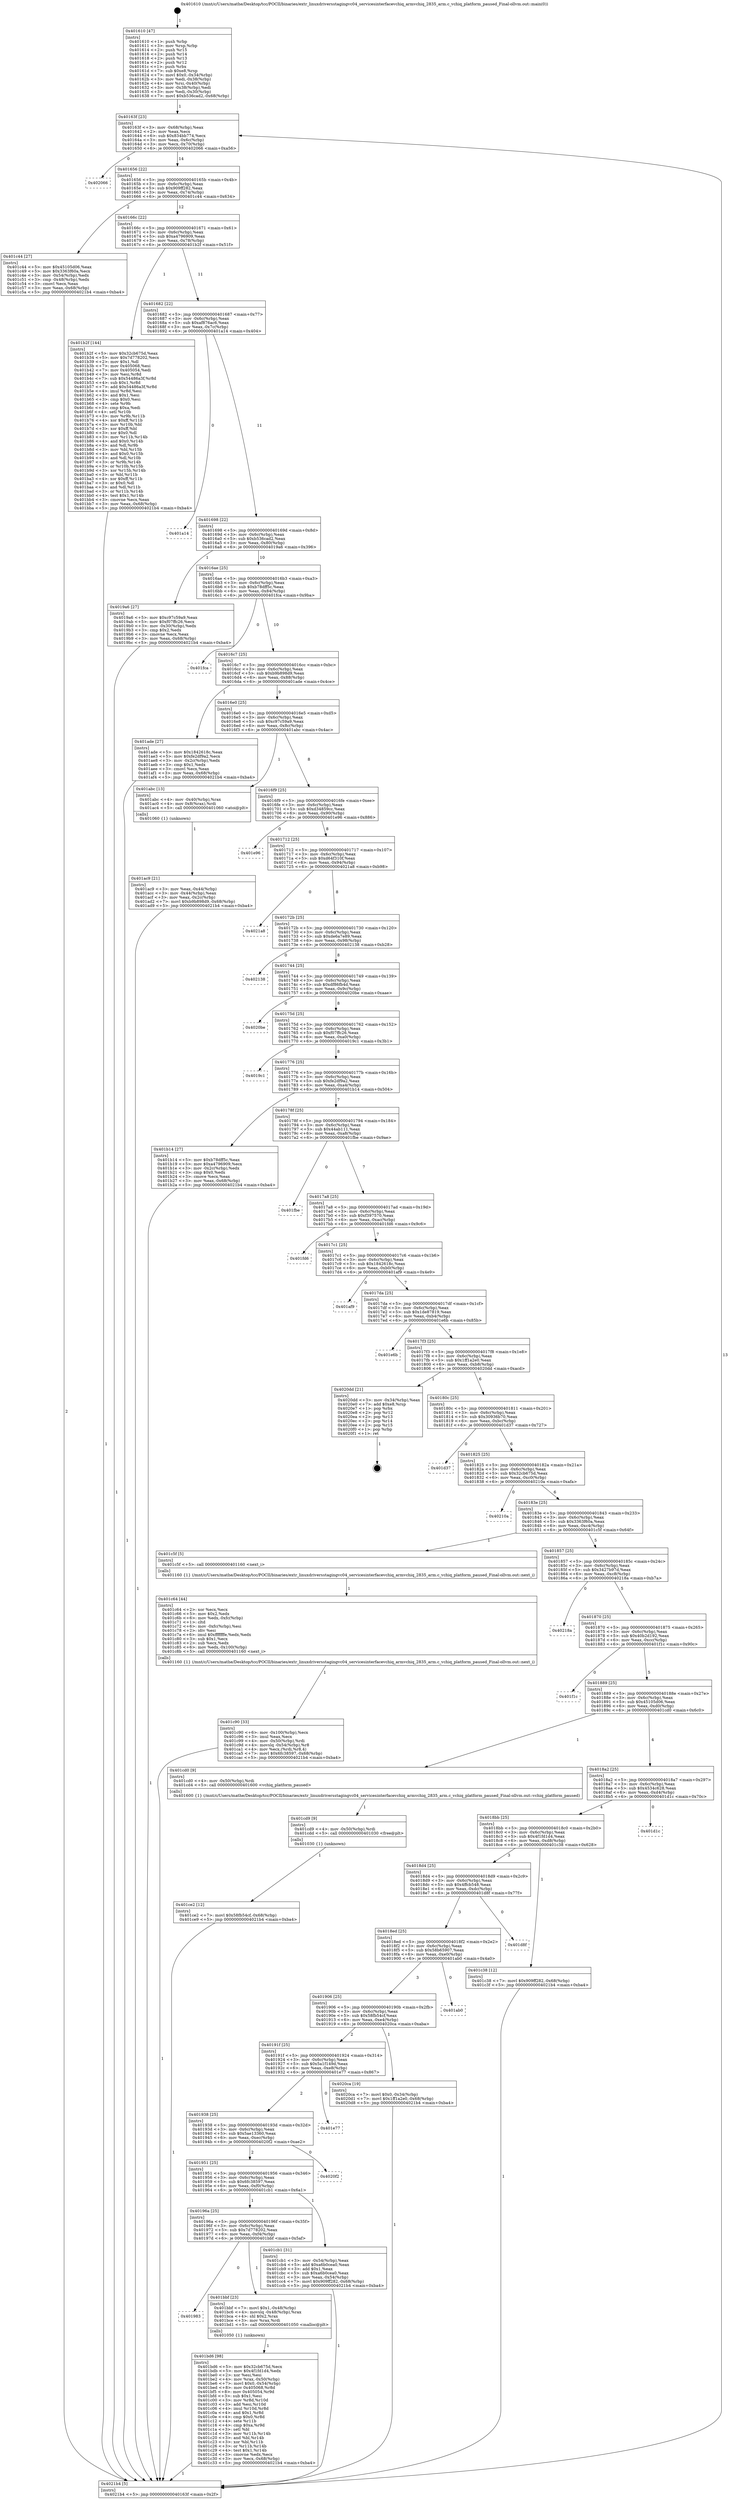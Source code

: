 digraph "0x401610" {
  label = "0x401610 (/mnt/c/Users/mathe/Desktop/tcc/POCII/binaries/extr_linuxdriversstagingvc04_servicesinterfacevchiq_armvchiq_2835_arm.c_vchiq_platform_paused_Final-ollvm.out::main(0))"
  labelloc = "t"
  node[shape=record]

  Entry [label="",width=0.3,height=0.3,shape=circle,fillcolor=black,style=filled]
  "0x40163f" [label="{
     0x40163f [23]\l
     | [instrs]\l
     &nbsp;&nbsp;0x40163f \<+3\>: mov -0x68(%rbp),%eax\l
     &nbsp;&nbsp;0x401642 \<+2\>: mov %eax,%ecx\l
     &nbsp;&nbsp;0x401644 \<+6\>: sub $0x834bb774,%ecx\l
     &nbsp;&nbsp;0x40164a \<+3\>: mov %eax,-0x6c(%rbp)\l
     &nbsp;&nbsp;0x40164d \<+3\>: mov %ecx,-0x70(%rbp)\l
     &nbsp;&nbsp;0x401650 \<+6\>: je 0000000000402066 \<main+0xa56\>\l
  }"]
  "0x402066" [label="{
     0x402066\l
  }", style=dashed]
  "0x401656" [label="{
     0x401656 [22]\l
     | [instrs]\l
     &nbsp;&nbsp;0x401656 \<+5\>: jmp 000000000040165b \<main+0x4b\>\l
     &nbsp;&nbsp;0x40165b \<+3\>: mov -0x6c(%rbp),%eax\l
     &nbsp;&nbsp;0x40165e \<+5\>: sub $0x909ff282,%eax\l
     &nbsp;&nbsp;0x401663 \<+3\>: mov %eax,-0x74(%rbp)\l
     &nbsp;&nbsp;0x401666 \<+6\>: je 0000000000401c44 \<main+0x634\>\l
  }"]
  Exit [label="",width=0.3,height=0.3,shape=circle,fillcolor=black,style=filled,peripheries=2]
  "0x401c44" [label="{
     0x401c44 [27]\l
     | [instrs]\l
     &nbsp;&nbsp;0x401c44 \<+5\>: mov $0x45105d06,%eax\l
     &nbsp;&nbsp;0x401c49 \<+5\>: mov $0x3363f60a,%ecx\l
     &nbsp;&nbsp;0x401c4e \<+3\>: mov -0x54(%rbp),%edx\l
     &nbsp;&nbsp;0x401c51 \<+3\>: cmp -0x48(%rbp),%edx\l
     &nbsp;&nbsp;0x401c54 \<+3\>: cmovl %ecx,%eax\l
     &nbsp;&nbsp;0x401c57 \<+3\>: mov %eax,-0x68(%rbp)\l
     &nbsp;&nbsp;0x401c5a \<+5\>: jmp 00000000004021b4 \<main+0xba4\>\l
  }"]
  "0x40166c" [label="{
     0x40166c [22]\l
     | [instrs]\l
     &nbsp;&nbsp;0x40166c \<+5\>: jmp 0000000000401671 \<main+0x61\>\l
     &nbsp;&nbsp;0x401671 \<+3\>: mov -0x6c(%rbp),%eax\l
     &nbsp;&nbsp;0x401674 \<+5\>: sub $0xa4796909,%eax\l
     &nbsp;&nbsp;0x401679 \<+3\>: mov %eax,-0x78(%rbp)\l
     &nbsp;&nbsp;0x40167c \<+6\>: je 0000000000401b2f \<main+0x51f\>\l
  }"]
  "0x401ce2" [label="{
     0x401ce2 [12]\l
     | [instrs]\l
     &nbsp;&nbsp;0x401ce2 \<+7\>: movl $0x58fb54cf,-0x68(%rbp)\l
     &nbsp;&nbsp;0x401ce9 \<+5\>: jmp 00000000004021b4 \<main+0xba4\>\l
  }"]
  "0x401b2f" [label="{
     0x401b2f [144]\l
     | [instrs]\l
     &nbsp;&nbsp;0x401b2f \<+5\>: mov $0x32cb675d,%eax\l
     &nbsp;&nbsp;0x401b34 \<+5\>: mov $0x7d778202,%ecx\l
     &nbsp;&nbsp;0x401b39 \<+2\>: mov $0x1,%dl\l
     &nbsp;&nbsp;0x401b3b \<+7\>: mov 0x405068,%esi\l
     &nbsp;&nbsp;0x401b42 \<+7\>: mov 0x405054,%edi\l
     &nbsp;&nbsp;0x401b49 \<+3\>: mov %esi,%r8d\l
     &nbsp;&nbsp;0x401b4c \<+7\>: sub $0x54486a3f,%r8d\l
     &nbsp;&nbsp;0x401b53 \<+4\>: sub $0x1,%r8d\l
     &nbsp;&nbsp;0x401b57 \<+7\>: add $0x54486a3f,%r8d\l
     &nbsp;&nbsp;0x401b5e \<+4\>: imul %r8d,%esi\l
     &nbsp;&nbsp;0x401b62 \<+3\>: and $0x1,%esi\l
     &nbsp;&nbsp;0x401b65 \<+3\>: cmp $0x0,%esi\l
     &nbsp;&nbsp;0x401b68 \<+4\>: sete %r9b\l
     &nbsp;&nbsp;0x401b6c \<+3\>: cmp $0xa,%edi\l
     &nbsp;&nbsp;0x401b6f \<+4\>: setl %r10b\l
     &nbsp;&nbsp;0x401b73 \<+3\>: mov %r9b,%r11b\l
     &nbsp;&nbsp;0x401b76 \<+4\>: xor $0xff,%r11b\l
     &nbsp;&nbsp;0x401b7a \<+3\>: mov %r10b,%bl\l
     &nbsp;&nbsp;0x401b7d \<+3\>: xor $0xff,%bl\l
     &nbsp;&nbsp;0x401b80 \<+3\>: xor $0x0,%dl\l
     &nbsp;&nbsp;0x401b83 \<+3\>: mov %r11b,%r14b\l
     &nbsp;&nbsp;0x401b86 \<+4\>: and $0x0,%r14b\l
     &nbsp;&nbsp;0x401b8a \<+3\>: and %dl,%r9b\l
     &nbsp;&nbsp;0x401b8d \<+3\>: mov %bl,%r15b\l
     &nbsp;&nbsp;0x401b90 \<+4\>: and $0x0,%r15b\l
     &nbsp;&nbsp;0x401b94 \<+3\>: and %dl,%r10b\l
     &nbsp;&nbsp;0x401b97 \<+3\>: or %r9b,%r14b\l
     &nbsp;&nbsp;0x401b9a \<+3\>: or %r10b,%r15b\l
     &nbsp;&nbsp;0x401b9d \<+3\>: xor %r15b,%r14b\l
     &nbsp;&nbsp;0x401ba0 \<+3\>: or %bl,%r11b\l
     &nbsp;&nbsp;0x401ba3 \<+4\>: xor $0xff,%r11b\l
     &nbsp;&nbsp;0x401ba7 \<+3\>: or $0x0,%dl\l
     &nbsp;&nbsp;0x401baa \<+3\>: and %dl,%r11b\l
     &nbsp;&nbsp;0x401bad \<+3\>: or %r11b,%r14b\l
     &nbsp;&nbsp;0x401bb0 \<+4\>: test $0x1,%r14b\l
     &nbsp;&nbsp;0x401bb4 \<+3\>: cmovne %ecx,%eax\l
     &nbsp;&nbsp;0x401bb7 \<+3\>: mov %eax,-0x68(%rbp)\l
     &nbsp;&nbsp;0x401bba \<+5\>: jmp 00000000004021b4 \<main+0xba4\>\l
  }"]
  "0x401682" [label="{
     0x401682 [22]\l
     | [instrs]\l
     &nbsp;&nbsp;0x401682 \<+5\>: jmp 0000000000401687 \<main+0x77\>\l
     &nbsp;&nbsp;0x401687 \<+3\>: mov -0x6c(%rbp),%eax\l
     &nbsp;&nbsp;0x40168a \<+5\>: sub $0xaf876ac6,%eax\l
     &nbsp;&nbsp;0x40168f \<+3\>: mov %eax,-0x7c(%rbp)\l
     &nbsp;&nbsp;0x401692 \<+6\>: je 0000000000401a14 \<main+0x404\>\l
  }"]
  "0x401cd9" [label="{
     0x401cd9 [9]\l
     | [instrs]\l
     &nbsp;&nbsp;0x401cd9 \<+4\>: mov -0x50(%rbp),%rdi\l
     &nbsp;&nbsp;0x401cdd \<+5\>: call 0000000000401030 \<free@plt\>\l
     | [calls]\l
     &nbsp;&nbsp;0x401030 \{1\} (unknown)\l
  }"]
  "0x401a14" [label="{
     0x401a14\l
  }", style=dashed]
  "0x401698" [label="{
     0x401698 [22]\l
     | [instrs]\l
     &nbsp;&nbsp;0x401698 \<+5\>: jmp 000000000040169d \<main+0x8d\>\l
     &nbsp;&nbsp;0x40169d \<+3\>: mov -0x6c(%rbp),%eax\l
     &nbsp;&nbsp;0x4016a0 \<+5\>: sub $0xb536cad2,%eax\l
     &nbsp;&nbsp;0x4016a5 \<+3\>: mov %eax,-0x80(%rbp)\l
     &nbsp;&nbsp;0x4016a8 \<+6\>: je 00000000004019a6 \<main+0x396\>\l
  }"]
  "0x401c90" [label="{
     0x401c90 [33]\l
     | [instrs]\l
     &nbsp;&nbsp;0x401c90 \<+6\>: mov -0x100(%rbp),%ecx\l
     &nbsp;&nbsp;0x401c96 \<+3\>: imul %eax,%ecx\l
     &nbsp;&nbsp;0x401c99 \<+4\>: mov -0x50(%rbp),%rdi\l
     &nbsp;&nbsp;0x401c9d \<+4\>: movslq -0x54(%rbp),%r8\l
     &nbsp;&nbsp;0x401ca1 \<+4\>: mov %ecx,(%rdi,%r8,4)\l
     &nbsp;&nbsp;0x401ca5 \<+7\>: movl $0x6fc38597,-0x68(%rbp)\l
     &nbsp;&nbsp;0x401cac \<+5\>: jmp 00000000004021b4 \<main+0xba4\>\l
  }"]
  "0x4019a6" [label="{
     0x4019a6 [27]\l
     | [instrs]\l
     &nbsp;&nbsp;0x4019a6 \<+5\>: mov $0xc97c59a9,%eax\l
     &nbsp;&nbsp;0x4019ab \<+5\>: mov $0xf07ffc26,%ecx\l
     &nbsp;&nbsp;0x4019b0 \<+3\>: mov -0x30(%rbp),%edx\l
     &nbsp;&nbsp;0x4019b3 \<+3\>: cmp $0x2,%edx\l
     &nbsp;&nbsp;0x4019b6 \<+3\>: cmovne %ecx,%eax\l
     &nbsp;&nbsp;0x4019b9 \<+3\>: mov %eax,-0x68(%rbp)\l
     &nbsp;&nbsp;0x4019bc \<+5\>: jmp 00000000004021b4 \<main+0xba4\>\l
  }"]
  "0x4016ae" [label="{
     0x4016ae [25]\l
     | [instrs]\l
     &nbsp;&nbsp;0x4016ae \<+5\>: jmp 00000000004016b3 \<main+0xa3\>\l
     &nbsp;&nbsp;0x4016b3 \<+3\>: mov -0x6c(%rbp),%eax\l
     &nbsp;&nbsp;0x4016b6 \<+5\>: sub $0xb78dff5c,%eax\l
     &nbsp;&nbsp;0x4016bb \<+6\>: mov %eax,-0x84(%rbp)\l
     &nbsp;&nbsp;0x4016c1 \<+6\>: je 0000000000401fca \<main+0x9ba\>\l
  }"]
  "0x4021b4" [label="{
     0x4021b4 [5]\l
     | [instrs]\l
     &nbsp;&nbsp;0x4021b4 \<+5\>: jmp 000000000040163f \<main+0x2f\>\l
  }"]
  "0x401610" [label="{
     0x401610 [47]\l
     | [instrs]\l
     &nbsp;&nbsp;0x401610 \<+1\>: push %rbp\l
     &nbsp;&nbsp;0x401611 \<+3\>: mov %rsp,%rbp\l
     &nbsp;&nbsp;0x401614 \<+2\>: push %r15\l
     &nbsp;&nbsp;0x401616 \<+2\>: push %r14\l
     &nbsp;&nbsp;0x401618 \<+2\>: push %r13\l
     &nbsp;&nbsp;0x40161a \<+2\>: push %r12\l
     &nbsp;&nbsp;0x40161c \<+1\>: push %rbx\l
     &nbsp;&nbsp;0x40161d \<+7\>: sub $0xe8,%rsp\l
     &nbsp;&nbsp;0x401624 \<+7\>: movl $0x0,-0x34(%rbp)\l
     &nbsp;&nbsp;0x40162b \<+3\>: mov %edi,-0x38(%rbp)\l
     &nbsp;&nbsp;0x40162e \<+4\>: mov %rsi,-0x40(%rbp)\l
     &nbsp;&nbsp;0x401632 \<+3\>: mov -0x38(%rbp),%edi\l
     &nbsp;&nbsp;0x401635 \<+3\>: mov %edi,-0x30(%rbp)\l
     &nbsp;&nbsp;0x401638 \<+7\>: movl $0xb536cad2,-0x68(%rbp)\l
  }"]
  "0x401c64" [label="{
     0x401c64 [44]\l
     | [instrs]\l
     &nbsp;&nbsp;0x401c64 \<+2\>: xor %ecx,%ecx\l
     &nbsp;&nbsp;0x401c66 \<+5\>: mov $0x2,%edx\l
     &nbsp;&nbsp;0x401c6b \<+6\>: mov %edx,-0xfc(%rbp)\l
     &nbsp;&nbsp;0x401c71 \<+1\>: cltd\l
     &nbsp;&nbsp;0x401c72 \<+6\>: mov -0xfc(%rbp),%esi\l
     &nbsp;&nbsp;0x401c78 \<+2\>: idiv %esi\l
     &nbsp;&nbsp;0x401c7a \<+6\>: imul $0xfffffffe,%edx,%edx\l
     &nbsp;&nbsp;0x401c80 \<+3\>: sub $0x1,%ecx\l
     &nbsp;&nbsp;0x401c83 \<+2\>: sub %ecx,%edx\l
     &nbsp;&nbsp;0x401c85 \<+6\>: mov %edx,-0x100(%rbp)\l
     &nbsp;&nbsp;0x401c8b \<+5\>: call 0000000000401160 \<next_i\>\l
     | [calls]\l
     &nbsp;&nbsp;0x401160 \{1\} (/mnt/c/Users/mathe/Desktop/tcc/POCII/binaries/extr_linuxdriversstagingvc04_servicesinterfacevchiq_armvchiq_2835_arm.c_vchiq_platform_paused_Final-ollvm.out::next_i)\l
  }"]
  "0x401fca" [label="{
     0x401fca\l
  }", style=dashed]
  "0x4016c7" [label="{
     0x4016c7 [25]\l
     | [instrs]\l
     &nbsp;&nbsp;0x4016c7 \<+5\>: jmp 00000000004016cc \<main+0xbc\>\l
     &nbsp;&nbsp;0x4016cc \<+3\>: mov -0x6c(%rbp),%eax\l
     &nbsp;&nbsp;0x4016cf \<+5\>: sub $0xb9b898d9,%eax\l
     &nbsp;&nbsp;0x4016d4 \<+6\>: mov %eax,-0x88(%rbp)\l
     &nbsp;&nbsp;0x4016da \<+6\>: je 0000000000401ade \<main+0x4ce\>\l
  }"]
  "0x401bd6" [label="{
     0x401bd6 [98]\l
     | [instrs]\l
     &nbsp;&nbsp;0x401bd6 \<+5\>: mov $0x32cb675d,%ecx\l
     &nbsp;&nbsp;0x401bdb \<+5\>: mov $0x4f1fd1d4,%edx\l
     &nbsp;&nbsp;0x401be0 \<+2\>: xor %esi,%esi\l
     &nbsp;&nbsp;0x401be2 \<+4\>: mov %rax,-0x50(%rbp)\l
     &nbsp;&nbsp;0x401be6 \<+7\>: movl $0x0,-0x54(%rbp)\l
     &nbsp;&nbsp;0x401bed \<+8\>: mov 0x405068,%r8d\l
     &nbsp;&nbsp;0x401bf5 \<+8\>: mov 0x405054,%r9d\l
     &nbsp;&nbsp;0x401bfd \<+3\>: sub $0x1,%esi\l
     &nbsp;&nbsp;0x401c00 \<+3\>: mov %r8d,%r10d\l
     &nbsp;&nbsp;0x401c03 \<+3\>: add %esi,%r10d\l
     &nbsp;&nbsp;0x401c06 \<+4\>: imul %r10d,%r8d\l
     &nbsp;&nbsp;0x401c0a \<+4\>: and $0x1,%r8d\l
     &nbsp;&nbsp;0x401c0e \<+4\>: cmp $0x0,%r8d\l
     &nbsp;&nbsp;0x401c12 \<+4\>: sete %r11b\l
     &nbsp;&nbsp;0x401c16 \<+4\>: cmp $0xa,%r9d\l
     &nbsp;&nbsp;0x401c1a \<+3\>: setl %bl\l
     &nbsp;&nbsp;0x401c1d \<+3\>: mov %r11b,%r14b\l
     &nbsp;&nbsp;0x401c20 \<+3\>: and %bl,%r14b\l
     &nbsp;&nbsp;0x401c23 \<+3\>: xor %bl,%r11b\l
     &nbsp;&nbsp;0x401c26 \<+3\>: or %r11b,%r14b\l
     &nbsp;&nbsp;0x401c29 \<+4\>: test $0x1,%r14b\l
     &nbsp;&nbsp;0x401c2d \<+3\>: cmovne %edx,%ecx\l
     &nbsp;&nbsp;0x401c30 \<+3\>: mov %ecx,-0x68(%rbp)\l
     &nbsp;&nbsp;0x401c33 \<+5\>: jmp 00000000004021b4 \<main+0xba4\>\l
  }"]
  "0x401ade" [label="{
     0x401ade [27]\l
     | [instrs]\l
     &nbsp;&nbsp;0x401ade \<+5\>: mov $0x1842618c,%eax\l
     &nbsp;&nbsp;0x401ae3 \<+5\>: mov $0xfe2df9a2,%ecx\l
     &nbsp;&nbsp;0x401ae8 \<+3\>: mov -0x2c(%rbp),%edx\l
     &nbsp;&nbsp;0x401aeb \<+3\>: cmp $0x1,%edx\l
     &nbsp;&nbsp;0x401aee \<+3\>: cmovl %ecx,%eax\l
     &nbsp;&nbsp;0x401af1 \<+3\>: mov %eax,-0x68(%rbp)\l
     &nbsp;&nbsp;0x401af4 \<+5\>: jmp 00000000004021b4 \<main+0xba4\>\l
  }"]
  "0x4016e0" [label="{
     0x4016e0 [25]\l
     | [instrs]\l
     &nbsp;&nbsp;0x4016e0 \<+5\>: jmp 00000000004016e5 \<main+0xd5\>\l
     &nbsp;&nbsp;0x4016e5 \<+3\>: mov -0x6c(%rbp),%eax\l
     &nbsp;&nbsp;0x4016e8 \<+5\>: sub $0xc97c59a9,%eax\l
     &nbsp;&nbsp;0x4016ed \<+6\>: mov %eax,-0x8c(%rbp)\l
     &nbsp;&nbsp;0x4016f3 \<+6\>: je 0000000000401abc \<main+0x4ac\>\l
  }"]
  "0x401983" [label="{
     0x401983\l
  }", style=dashed]
  "0x401abc" [label="{
     0x401abc [13]\l
     | [instrs]\l
     &nbsp;&nbsp;0x401abc \<+4\>: mov -0x40(%rbp),%rax\l
     &nbsp;&nbsp;0x401ac0 \<+4\>: mov 0x8(%rax),%rdi\l
     &nbsp;&nbsp;0x401ac4 \<+5\>: call 0000000000401060 \<atoi@plt\>\l
     | [calls]\l
     &nbsp;&nbsp;0x401060 \{1\} (unknown)\l
  }"]
  "0x4016f9" [label="{
     0x4016f9 [25]\l
     | [instrs]\l
     &nbsp;&nbsp;0x4016f9 \<+5\>: jmp 00000000004016fe \<main+0xee\>\l
     &nbsp;&nbsp;0x4016fe \<+3\>: mov -0x6c(%rbp),%eax\l
     &nbsp;&nbsp;0x401701 \<+5\>: sub $0xd34859cc,%eax\l
     &nbsp;&nbsp;0x401706 \<+6\>: mov %eax,-0x90(%rbp)\l
     &nbsp;&nbsp;0x40170c \<+6\>: je 0000000000401e96 \<main+0x886\>\l
  }"]
  "0x401ac9" [label="{
     0x401ac9 [21]\l
     | [instrs]\l
     &nbsp;&nbsp;0x401ac9 \<+3\>: mov %eax,-0x44(%rbp)\l
     &nbsp;&nbsp;0x401acc \<+3\>: mov -0x44(%rbp),%eax\l
     &nbsp;&nbsp;0x401acf \<+3\>: mov %eax,-0x2c(%rbp)\l
     &nbsp;&nbsp;0x401ad2 \<+7\>: movl $0xb9b898d9,-0x68(%rbp)\l
     &nbsp;&nbsp;0x401ad9 \<+5\>: jmp 00000000004021b4 \<main+0xba4\>\l
  }"]
  "0x401bbf" [label="{
     0x401bbf [23]\l
     | [instrs]\l
     &nbsp;&nbsp;0x401bbf \<+7\>: movl $0x1,-0x48(%rbp)\l
     &nbsp;&nbsp;0x401bc6 \<+4\>: movslq -0x48(%rbp),%rax\l
     &nbsp;&nbsp;0x401bca \<+4\>: shl $0x2,%rax\l
     &nbsp;&nbsp;0x401bce \<+3\>: mov %rax,%rdi\l
     &nbsp;&nbsp;0x401bd1 \<+5\>: call 0000000000401050 \<malloc@plt\>\l
     | [calls]\l
     &nbsp;&nbsp;0x401050 \{1\} (unknown)\l
  }"]
  "0x401e96" [label="{
     0x401e96\l
  }", style=dashed]
  "0x401712" [label="{
     0x401712 [25]\l
     | [instrs]\l
     &nbsp;&nbsp;0x401712 \<+5\>: jmp 0000000000401717 \<main+0x107\>\l
     &nbsp;&nbsp;0x401717 \<+3\>: mov -0x6c(%rbp),%eax\l
     &nbsp;&nbsp;0x40171a \<+5\>: sub $0xd64f310f,%eax\l
     &nbsp;&nbsp;0x40171f \<+6\>: mov %eax,-0x94(%rbp)\l
     &nbsp;&nbsp;0x401725 \<+6\>: je 00000000004021a8 \<main+0xb98\>\l
  }"]
  "0x40196a" [label="{
     0x40196a [25]\l
     | [instrs]\l
     &nbsp;&nbsp;0x40196a \<+5\>: jmp 000000000040196f \<main+0x35f\>\l
     &nbsp;&nbsp;0x40196f \<+3\>: mov -0x6c(%rbp),%eax\l
     &nbsp;&nbsp;0x401972 \<+5\>: sub $0x7d778202,%eax\l
     &nbsp;&nbsp;0x401977 \<+6\>: mov %eax,-0xf4(%rbp)\l
     &nbsp;&nbsp;0x40197d \<+6\>: je 0000000000401bbf \<main+0x5af\>\l
  }"]
  "0x4021a8" [label="{
     0x4021a8\l
  }", style=dashed]
  "0x40172b" [label="{
     0x40172b [25]\l
     | [instrs]\l
     &nbsp;&nbsp;0x40172b \<+5\>: jmp 0000000000401730 \<main+0x120\>\l
     &nbsp;&nbsp;0x401730 \<+3\>: mov -0x6c(%rbp),%eax\l
     &nbsp;&nbsp;0x401733 \<+5\>: sub $0xde6a7e89,%eax\l
     &nbsp;&nbsp;0x401738 \<+6\>: mov %eax,-0x98(%rbp)\l
     &nbsp;&nbsp;0x40173e \<+6\>: je 0000000000402138 \<main+0xb28\>\l
  }"]
  "0x401cb1" [label="{
     0x401cb1 [31]\l
     | [instrs]\l
     &nbsp;&nbsp;0x401cb1 \<+3\>: mov -0x54(%rbp),%eax\l
     &nbsp;&nbsp;0x401cb4 \<+5\>: add $0xa6b0cea0,%eax\l
     &nbsp;&nbsp;0x401cb9 \<+3\>: add $0x1,%eax\l
     &nbsp;&nbsp;0x401cbc \<+5\>: sub $0xa6b0cea0,%eax\l
     &nbsp;&nbsp;0x401cc1 \<+3\>: mov %eax,-0x54(%rbp)\l
     &nbsp;&nbsp;0x401cc4 \<+7\>: movl $0x909ff282,-0x68(%rbp)\l
     &nbsp;&nbsp;0x401ccb \<+5\>: jmp 00000000004021b4 \<main+0xba4\>\l
  }"]
  "0x402138" [label="{
     0x402138\l
  }", style=dashed]
  "0x401744" [label="{
     0x401744 [25]\l
     | [instrs]\l
     &nbsp;&nbsp;0x401744 \<+5\>: jmp 0000000000401749 \<main+0x139\>\l
     &nbsp;&nbsp;0x401749 \<+3\>: mov -0x6c(%rbp),%eax\l
     &nbsp;&nbsp;0x40174c \<+5\>: sub $0xdf86fb4d,%eax\l
     &nbsp;&nbsp;0x401751 \<+6\>: mov %eax,-0x9c(%rbp)\l
     &nbsp;&nbsp;0x401757 \<+6\>: je 00000000004020be \<main+0xaae\>\l
  }"]
  "0x401951" [label="{
     0x401951 [25]\l
     | [instrs]\l
     &nbsp;&nbsp;0x401951 \<+5\>: jmp 0000000000401956 \<main+0x346\>\l
     &nbsp;&nbsp;0x401956 \<+3\>: mov -0x6c(%rbp),%eax\l
     &nbsp;&nbsp;0x401959 \<+5\>: sub $0x6fc38597,%eax\l
     &nbsp;&nbsp;0x40195e \<+6\>: mov %eax,-0xf0(%rbp)\l
     &nbsp;&nbsp;0x401964 \<+6\>: je 0000000000401cb1 \<main+0x6a1\>\l
  }"]
  "0x4020be" [label="{
     0x4020be\l
  }", style=dashed]
  "0x40175d" [label="{
     0x40175d [25]\l
     | [instrs]\l
     &nbsp;&nbsp;0x40175d \<+5\>: jmp 0000000000401762 \<main+0x152\>\l
     &nbsp;&nbsp;0x401762 \<+3\>: mov -0x6c(%rbp),%eax\l
     &nbsp;&nbsp;0x401765 \<+5\>: sub $0xf07ffc26,%eax\l
     &nbsp;&nbsp;0x40176a \<+6\>: mov %eax,-0xa0(%rbp)\l
     &nbsp;&nbsp;0x401770 \<+6\>: je 00000000004019c1 \<main+0x3b1\>\l
  }"]
  "0x4020f2" [label="{
     0x4020f2\l
  }", style=dashed]
  "0x4019c1" [label="{
     0x4019c1\l
  }", style=dashed]
  "0x401776" [label="{
     0x401776 [25]\l
     | [instrs]\l
     &nbsp;&nbsp;0x401776 \<+5\>: jmp 000000000040177b \<main+0x16b\>\l
     &nbsp;&nbsp;0x40177b \<+3\>: mov -0x6c(%rbp),%eax\l
     &nbsp;&nbsp;0x40177e \<+5\>: sub $0xfe2df9a2,%eax\l
     &nbsp;&nbsp;0x401783 \<+6\>: mov %eax,-0xa4(%rbp)\l
     &nbsp;&nbsp;0x401789 \<+6\>: je 0000000000401b14 \<main+0x504\>\l
  }"]
  "0x401938" [label="{
     0x401938 [25]\l
     | [instrs]\l
     &nbsp;&nbsp;0x401938 \<+5\>: jmp 000000000040193d \<main+0x32d\>\l
     &nbsp;&nbsp;0x40193d \<+3\>: mov -0x6c(%rbp),%eax\l
     &nbsp;&nbsp;0x401940 \<+5\>: sub $0x5ae13360,%eax\l
     &nbsp;&nbsp;0x401945 \<+6\>: mov %eax,-0xec(%rbp)\l
     &nbsp;&nbsp;0x40194b \<+6\>: je 00000000004020f2 \<main+0xae2\>\l
  }"]
  "0x401b14" [label="{
     0x401b14 [27]\l
     | [instrs]\l
     &nbsp;&nbsp;0x401b14 \<+5\>: mov $0xb78dff5c,%eax\l
     &nbsp;&nbsp;0x401b19 \<+5\>: mov $0xa4796909,%ecx\l
     &nbsp;&nbsp;0x401b1e \<+3\>: mov -0x2c(%rbp),%edx\l
     &nbsp;&nbsp;0x401b21 \<+3\>: cmp $0x0,%edx\l
     &nbsp;&nbsp;0x401b24 \<+3\>: cmove %ecx,%eax\l
     &nbsp;&nbsp;0x401b27 \<+3\>: mov %eax,-0x68(%rbp)\l
     &nbsp;&nbsp;0x401b2a \<+5\>: jmp 00000000004021b4 \<main+0xba4\>\l
  }"]
  "0x40178f" [label="{
     0x40178f [25]\l
     | [instrs]\l
     &nbsp;&nbsp;0x40178f \<+5\>: jmp 0000000000401794 \<main+0x184\>\l
     &nbsp;&nbsp;0x401794 \<+3\>: mov -0x6c(%rbp),%eax\l
     &nbsp;&nbsp;0x401797 \<+5\>: sub $0x44ab111,%eax\l
     &nbsp;&nbsp;0x40179c \<+6\>: mov %eax,-0xa8(%rbp)\l
     &nbsp;&nbsp;0x4017a2 \<+6\>: je 0000000000401fbe \<main+0x9ae\>\l
  }"]
  "0x401e77" [label="{
     0x401e77\l
  }", style=dashed]
  "0x401fbe" [label="{
     0x401fbe\l
  }", style=dashed]
  "0x4017a8" [label="{
     0x4017a8 [25]\l
     | [instrs]\l
     &nbsp;&nbsp;0x4017a8 \<+5\>: jmp 00000000004017ad \<main+0x19d\>\l
     &nbsp;&nbsp;0x4017ad \<+3\>: mov -0x6c(%rbp),%eax\l
     &nbsp;&nbsp;0x4017b0 \<+5\>: sub $0xf397570,%eax\l
     &nbsp;&nbsp;0x4017b5 \<+6\>: mov %eax,-0xac(%rbp)\l
     &nbsp;&nbsp;0x4017bb \<+6\>: je 0000000000401fd6 \<main+0x9c6\>\l
  }"]
  "0x40191f" [label="{
     0x40191f [25]\l
     | [instrs]\l
     &nbsp;&nbsp;0x40191f \<+5\>: jmp 0000000000401924 \<main+0x314\>\l
     &nbsp;&nbsp;0x401924 \<+3\>: mov -0x6c(%rbp),%eax\l
     &nbsp;&nbsp;0x401927 \<+5\>: sub $0x5a1f149d,%eax\l
     &nbsp;&nbsp;0x40192c \<+6\>: mov %eax,-0xe8(%rbp)\l
     &nbsp;&nbsp;0x401932 \<+6\>: je 0000000000401e77 \<main+0x867\>\l
  }"]
  "0x401fd6" [label="{
     0x401fd6\l
  }", style=dashed]
  "0x4017c1" [label="{
     0x4017c1 [25]\l
     | [instrs]\l
     &nbsp;&nbsp;0x4017c1 \<+5\>: jmp 00000000004017c6 \<main+0x1b6\>\l
     &nbsp;&nbsp;0x4017c6 \<+3\>: mov -0x6c(%rbp),%eax\l
     &nbsp;&nbsp;0x4017c9 \<+5\>: sub $0x1842618c,%eax\l
     &nbsp;&nbsp;0x4017ce \<+6\>: mov %eax,-0xb0(%rbp)\l
     &nbsp;&nbsp;0x4017d4 \<+6\>: je 0000000000401af9 \<main+0x4e9\>\l
  }"]
  "0x4020ca" [label="{
     0x4020ca [19]\l
     | [instrs]\l
     &nbsp;&nbsp;0x4020ca \<+7\>: movl $0x0,-0x34(%rbp)\l
     &nbsp;&nbsp;0x4020d1 \<+7\>: movl $0x1ff1a2e0,-0x68(%rbp)\l
     &nbsp;&nbsp;0x4020d8 \<+5\>: jmp 00000000004021b4 \<main+0xba4\>\l
  }"]
  "0x401af9" [label="{
     0x401af9\l
  }", style=dashed]
  "0x4017da" [label="{
     0x4017da [25]\l
     | [instrs]\l
     &nbsp;&nbsp;0x4017da \<+5\>: jmp 00000000004017df \<main+0x1cf\>\l
     &nbsp;&nbsp;0x4017df \<+3\>: mov -0x6c(%rbp),%eax\l
     &nbsp;&nbsp;0x4017e2 \<+5\>: sub $0x1de87819,%eax\l
     &nbsp;&nbsp;0x4017e7 \<+6\>: mov %eax,-0xb4(%rbp)\l
     &nbsp;&nbsp;0x4017ed \<+6\>: je 0000000000401e6b \<main+0x85b\>\l
  }"]
  "0x401906" [label="{
     0x401906 [25]\l
     | [instrs]\l
     &nbsp;&nbsp;0x401906 \<+5\>: jmp 000000000040190b \<main+0x2fb\>\l
     &nbsp;&nbsp;0x40190b \<+3\>: mov -0x6c(%rbp),%eax\l
     &nbsp;&nbsp;0x40190e \<+5\>: sub $0x58fb54cf,%eax\l
     &nbsp;&nbsp;0x401913 \<+6\>: mov %eax,-0xe4(%rbp)\l
     &nbsp;&nbsp;0x401919 \<+6\>: je 00000000004020ca \<main+0xaba\>\l
  }"]
  "0x401e6b" [label="{
     0x401e6b\l
  }", style=dashed]
  "0x4017f3" [label="{
     0x4017f3 [25]\l
     | [instrs]\l
     &nbsp;&nbsp;0x4017f3 \<+5\>: jmp 00000000004017f8 \<main+0x1e8\>\l
     &nbsp;&nbsp;0x4017f8 \<+3\>: mov -0x6c(%rbp),%eax\l
     &nbsp;&nbsp;0x4017fb \<+5\>: sub $0x1ff1a2e0,%eax\l
     &nbsp;&nbsp;0x401800 \<+6\>: mov %eax,-0xb8(%rbp)\l
     &nbsp;&nbsp;0x401806 \<+6\>: je 00000000004020dd \<main+0xacd\>\l
  }"]
  "0x401ab0" [label="{
     0x401ab0\l
  }", style=dashed]
  "0x4020dd" [label="{
     0x4020dd [21]\l
     | [instrs]\l
     &nbsp;&nbsp;0x4020dd \<+3\>: mov -0x34(%rbp),%eax\l
     &nbsp;&nbsp;0x4020e0 \<+7\>: add $0xe8,%rsp\l
     &nbsp;&nbsp;0x4020e7 \<+1\>: pop %rbx\l
     &nbsp;&nbsp;0x4020e8 \<+2\>: pop %r12\l
     &nbsp;&nbsp;0x4020ea \<+2\>: pop %r13\l
     &nbsp;&nbsp;0x4020ec \<+2\>: pop %r14\l
     &nbsp;&nbsp;0x4020ee \<+2\>: pop %r15\l
     &nbsp;&nbsp;0x4020f0 \<+1\>: pop %rbp\l
     &nbsp;&nbsp;0x4020f1 \<+1\>: ret\l
  }"]
  "0x40180c" [label="{
     0x40180c [25]\l
     | [instrs]\l
     &nbsp;&nbsp;0x40180c \<+5\>: jmp 0000000000401811 \<main+0x201\>\l
     &nbsp;&nbsp;0x401811 \<+3\>: mov -0x6c(%rbp),%eax\l
     &nbsp;&nbsp;0x401814 \<+5\>: sub $0x30936b70,%eax\l
     &nbsp;&nbsp;0x401819 \<+6\>: mov %eax,-0xbc(%rbp)\l
     &nbsp;&nbsp;0x40181f \<+6\>: je 0000000000401d37 \<main+0x727\>\l
  }"]
  "0x4018ed" [label="{
     0x4018ed [25]\l
     | [instrs]\l
     &nbsp;&nbsp;0x4018ed \<+5\>: jmp 00000000004018f2 \<main+0x2e2\>\l
     &nbsp;&nbsp;0x4018f2 \<+3\>: mov -0x6c(%rbp),%eax\l
     &nbsp;&nbsp;0x4018f5 \<+5\>: sub $0x58b65907,%eax\l
     &nbsp;&nbsp;0x4018fa \<+6\>: mov %eax,-0xe0(%rbp)\l
     &nbsp;&nbsp;0x401900 \<+6\>: je 0000000000401ab0 \<main+0x4a0\>\l
  }"]
  "0x401d37" [label="{
     0x401d37\l
  }", style=dashed]
  "0x401825" [label="{
     0x401825 [25]\l
     | [instrs]\l
     &nbsp;&nbsp;0x401825 \<+5\>: jmp 000000000040182a \<main+0x21a\>\l
     &nbsp;&nbsp;0x40182a \<+3\>: mov -0x6c(%rbp),%eax\l
     &nbsp;&nbsp;0x40182d \<+5\>: sub $0x32cb675d,%eax\l
     &nbsp;&nbsp;0x401832 \<+6\>: mov %eax,-0xc0(%rbp)\l
     &nbsp;&nbsp;0x401838 \<+6\>: je 000000000040210a \<main+0xafa\>\l
  }"]
  "0x401d8f" [label="{
     0x401d8f\l
  }", style=dashed]
  "0x40210a" [label="{
     0x40210a\l
  }", style=dashed]
  "0x40183e" [label="{
     0x40183e [25]\l
     | [instrs]\l
     &nbsp;&nbsp;0x40183e \<+5\>: jmp 0000000000401843 \<main+0x233\>\l
     &nbsp;&nbsp;0x401843 \<+3\>: mov -0x6c(%rbp),%eax\l
     &nbsp;&nbsp;0x401846 \<+5\>: sub $0x3363f60a,%eax\l
     &nbsp;&nbsp;0x40184b \<+6\>: mov %eax,-0xc4(%rbp)\l
     &nbsp;&nbsp;0x401851 \<+6\>: je 0000000000401c5f \<main+0x64f\>\l
  }"]
  "0x4018d4" [label="{
     0x4018d4 [25]\l
     | [instrs]\l
     &nbsp;&nbsp;0x4018d4 \<+5\>: jmp 00000000004018d9 \<main+0x2c9\>\l
     &nbsp;&nbsp;0x4018d9 \<+3\>: mov -0x6c(%rbp),%eax\l
     &nbsp;&nbsp;0x4018dc \<+5\>: sub $0x4ffcb548,%eax\l
     &nbsp;&nbsp;0x4018e1 \<+6\>: mov %eax,-0xdc(%rbp)\l
     &nbsp;&nbsp;0x4018e7 \<+6\>: je 0000000000401d8f \<main+0x77f\>\l
  }"]
  "0x401c5f" [label="{
     0x401c5f [5]\l
     | [instrs]\l
     &nbsp;&nbsp;0x401c5f \<+5\>: call 0000000000401160 \<next_i\>\l
     | [calls]\l
     &nbsp;&nbsp;0x401160 \{1\} (/mnt/c/Users/mathe/Desktop/tcc/POCII/binaries/extr_linuxdriversstagingvc04_servicesinterfacevchiq_armvchiq_2835_arm.c_vchiq_platform_paused_Final-ollvm.out::next_i)\l
  }"]
  "0x401857" [label="{
     0x401857 [25]\l
     | [instrs]\l
     &nbsp;&nbsp;0x401857 \<+5\>: jmp 000000000040185c \<main+0x24c\>\l
     &nbsp;&nbsp;0x40185c \<+3\>: mov -0x6c(%rbp),%eax\l
     &nbsp;&nbsp;0x40185f \<+5\>: sub $0x3427b97d,%eax\l
     &nbsp;&nbsp;0x401864 \<+6\>: mov %eax,-0xc8(%rbp)\l
     &nbsp;&nbsp;0x40186a \<+6\>: je 000000000040218a \<main+0xb7a\>\l
  }"]
  "0x401c38" [label="{
     0x401c38 [12]\l
     | [instrs]\l
     &nbsp;&nbsp;0x401c38 \<+7\>: movl $0x909ff282,-0x68(%rbp)\l
     &nbsp;&nbsp;0x401c3f \<+5\>: jmp 00000000004021b4 \<main+0xba4\>\l
  }"]
  "0x40218a" [label="{
     0x40218a\l
  }", style=dashed]
  "0x401870" [label="{
     0x401870 [25]\l
     | [instrs]\l
     &nbsp;&nbsp;0x401870 \<+5\>: jmp 0000000000401875 \<main+0x265\>\l
     &nbsp;&nbsp;0x401875 \<+3\>: mov -0x6c(%rbp),%eax\l
     &nbsp;&nbsp;0x401878 \<+5\>: sub $0x40b2d192,%eax\l
     &nbsp;&nbsp;0x40187d \<+6\>: mov %eax,-0xcc(%rbp)\l
     &nbsp;&nbsp;0x401883 \<+6\>: je 0000000000401f1c \<main+0x90c\>\l
  }"]
  "0x4018bb" [label="{
     0x4018bb [25]\l
     | [instrs]\l
     &nbsp;&nbsp;0x4018bb \<+5\>: jmp 00000000004018c0 \<main+0x2b0\>\l
     &nbsp;&nbsp;0x4018c0 \<+3\>: mov -0x6c(%rbp),%eax\l
     &nbsp;&nbsp;0x4018c3 \<+5\>: sub $0x4f1fd1d4,%eax\l
     &nbsp;&nbsp;0x4018c8 \<+6\>: mov %eax,-0xd8(%rbp)\l
     &nbsp;&nbsp;0x4018ce \<+6\>: je 0000000000401c38 \<main+0x628\>\l
  }"]
  "0x401f1c" [label="{
     0x401f1c\l
  }", style=dashed]
  "0x401889" [label="{
     0x401889 [25]\l
     | [instrs]\l
     &nbsp;&nbsp;0x401889 \<+5\>: jmp 000000000040188e \<main+0x27e\>\l
     &nbsp;&nbsp;0x40188e \<+3\>: mov -0x6c(%rbp),%eax\l
     &nbsp;&nbsp;0x401891 \<+5\>: sub $0x45105d06,%eax\l
     &nbsp;&nbsp;0x401896 \<+6\>: mov %eax,-0xd0(%rbp)\l
     &nbsp;&nbsp;0x40189c \<+6\>: je 0000000000401cd0 \<main+0x6c0\>\l
  }"]
  "0x401d1c" [label="{
     0x401d1c\l
  }", style=dashed]
  "0x401cd0" [label="{
     0x401cd0 [9]\l
     | [instrs]\l
     &nbsp;&nbsp;0x401cd0 \<+4\>: mov -0x50(%rbp),%rdi\l
     &nbsp;&nbsp;0x401cd4 \<+5\>: call 0000000000401600 \<vchiq_platform_paused\>\l
     | [calls]\l
     &nbsp;&nbsp;0x401600 \{1\} (/mnt/c/Users/mathe/Desktop/tcc/POCII/binaries/extr_linuxdriversstagingvc04_servicesinterfacevchiq_armvchiq_2835_arm.c_vchiq_platform_paused_Final-ollvm.out::vchiq_platform_paused)\l
  }"]
  "0x4018a2" [label="{
     0x4018a2 [25]\l
     | [instrs]\l
     &nbsp;&nbsp;0x4018a2 \<+5\>: jmp 00000000004018a7 \<main+0x297\>\l
     &nbsp;&nbsp;0x4018a7 \<+3\>: mov -0x6c(%rbp),%eax\l
     &nbsp;&nbsp;0x4018aa \<+5\>: sub $0x4534c628,%eax\l
     &nbsp;&nbsp;0x4018af \<+6\>: mov %eax,-0xd4(%rbp)\l
     &nbsp;&nbsp;0x4018b5 \<+6\>: je 0000000000401d1c \<main+0x70c\>\l
  }"]
  Entry -> "0x401610" [label=" 1"]
  "0x40163f" -> "0x402066" [label=" 0"]
  "0x40163f" -> "0x401656" [label=" 14"]
  "0x4020dd" -> Exit [label=" 1"]
  "0x401656" -> "0x401c44" [label=" 2"]
  "0x401656" -> "0x40166c" [label=" 12"]
  "0x4020ca" -> "0x4021b4" [label=" 1"]
  "0x40166c" -> "0x401b2f" [label=" 1"]
  "0x40166c" -> "0x401682" [label=" 11"]
  "0x401ce2" -> "0x4021b4" [label=" 1"]
  "0x401682" -> "0x401a14" [label=" 0"]
  "0x401682" -> "0x401698" [label=" 11"]
  "0x401cd9" -> "0x401ce2" [label=" 1"]
  "0x401698" -> "0x4019a6" [label=" 1"]
  "0x401698" -> "0x4016ae" [label=" 10"]
  "0x4019a6" -> "0x4021b4" [label=" 1"]
  "0x401610" -> "0x40163f" [label=" 1"]
  "0x4021b4" -> "0x40163f" [label=" 13"]
  "0x401cd0" -> "0x401cd9" [label=" 1"]
  "0x4016ae" -> "0x401fca" [label=" 0"]
  "0x4016ae" -> "0x4016c7" [label=" 10"]
  "0x401cb1" -> "0x4021b4" [label=" 1"]
  "0x4016c7" -> "0x401ade" [label=" 1"]
  "0x4016c7" -> "0x4016e0" [label=" 9"]
  "0x401c90" -> "0x4021b4" [label=" 1"]
  "0x4016e0" -> "0x401abc" [label=" 1"]
  "0x4016e0" -> "0x4016f9" [label=" 8"]
  "0x401abc" -> "0x401ac9" [label=" 1"]
  "0x401ac9" -> "0x4021b4" [label=" 1"]
  "0x401ade" -> "0x4021b4" [label=" 1"]
  "0x401c64" -> "0x401c90" [label=" 1"]
  "0x4016f9" -> "0x401e96" [label=" 0"]
  "0x4016f9" -> "0x401712" [label=" 8"]
  "0x401c5f" -> "0x401c64" [label=" 1"]
  "0x401712" -> "0x4021a8" [label=" 0"]
  "0x401712" -> "0x40172b" [label=" 8"]
  "0x401c38" -> "0x4021b4" [label=" 1"]
  "0x40172b" -> "0x402138" [label=" 0"]
  "0x40172b" -> "0x401744" [label=" 8"]
  "0x401bd6" -> "0x4021b4" [label=" 1"]
  "0x401744" -> "0x4020be" [label=" 0"]
  "0x401744" -> "0x40175d" [label=" 8"]
  "0x40196a" -> "0x401983" [label=" 0"]
  "0x40175d" -> "0x4019c1" [label=" 0"]
  "0x40175d" -> "0x401776" [label=" 8"]
  "0x40196a" -> "0x401bbf" [label=" 1"]
  "0x401776" -> "0x401b14" [label=" 1"]
  "0x401776" -> "0x40178f" [label=" 7"]
  "0x401b14" -> "0x4021b4" [label=" 1"]
  "0x401b2f" -> "0x4021b4" [label=" 1"]
  "0x401951" -> "0x40196a" [label=" 1"]
  "0x40178f" -> "0x401fbe" [label=" 0"]
  "0x40178f" -> "0x4017a8" [label=" 7"]
  "0x401951" -> "0x401cb1" [label=" 1"]
  "0x4017a8" -> "0x401fd6" [label=" 0"]
  "0x4017a8" -> "0x4017c1" [label=" 7"]
  "0x401938" -> "0x401951" [label=" 2"]
  "0x4017c1" -> "0x401af9" [label=" 0"]
  "0x4017c1" -> "0x4017da" [label=" 7"]
  "0x401938" -> "0x4020f2" [label=" 0"]
  "0x4017da" -> "0x401e6b" [label=" 0"]
  "0x4017da" -> "0x4017f3" [label=" 7"]
  "0x40191f" -> "0x401938" [label=" 2"]
  "0x4017f3" -> "0x4020dd" [label=" 1"]
  "0x4017f3" -> "0x40180c" [label=" 6"]
  "0x40191f" -> "0x401e77" [label=" 0"]
  "0x40180c" -> "0x401d37" [label=" 0"]
  "0x40180c" -> "0x401825" [label=" 6"]
  "0x401906" -> "0x40191f" [label=" 2"]
  "0x401825" -> "0x40210a" [label=" 0"]
  "0x401825" -> "0x40183e" [label=" 6"]
  "0x401906" -> "0x4020ca" [label=" 1"]
  "0x40183e" -> "0x401c5f" [label=" 1"]
  "0x40183e" -> "0x401857" [label=" 5"]
  "0x4018ed" -> "0x401906" [label=" 3"]
  "0x401857" -> "0x40218a" [label=" 0"]
  "0x401857" -> "0x401870" [label=" 5"]
  "0x4018ed" -> "0x401ab0" [label=" 0"]
  "0x401870" -> "0x401f1c" [label=" 0"]
  "0x401870" -> "0x401889" [label=" 5"]
  "0x4018d4" -> "0x4018ed" [label=" 3"]
  "0x401889" -> "0x401cd0" [label=" 1"]
  "0x401889" -> "0x4018a2" [label=" 4"]
  "0x4018d4" -> "0x401d8f" [label=" 0"]
  "0x4018a2" -> "0x401d1c" [label=" 0"]
  "0x4018a2" -> "0x4018bb" [label=" 4"]
  "0x401bbf" -> "0x401bd6" [label=" 1"]
  "0x4018bb" -> "0x401c38" [label=" 1"]
  "0x4018bb" -> "0x4018d4" [label=" 3"]
  "0x401c44" -> "0x4021b4" [label=" 2"]
}
